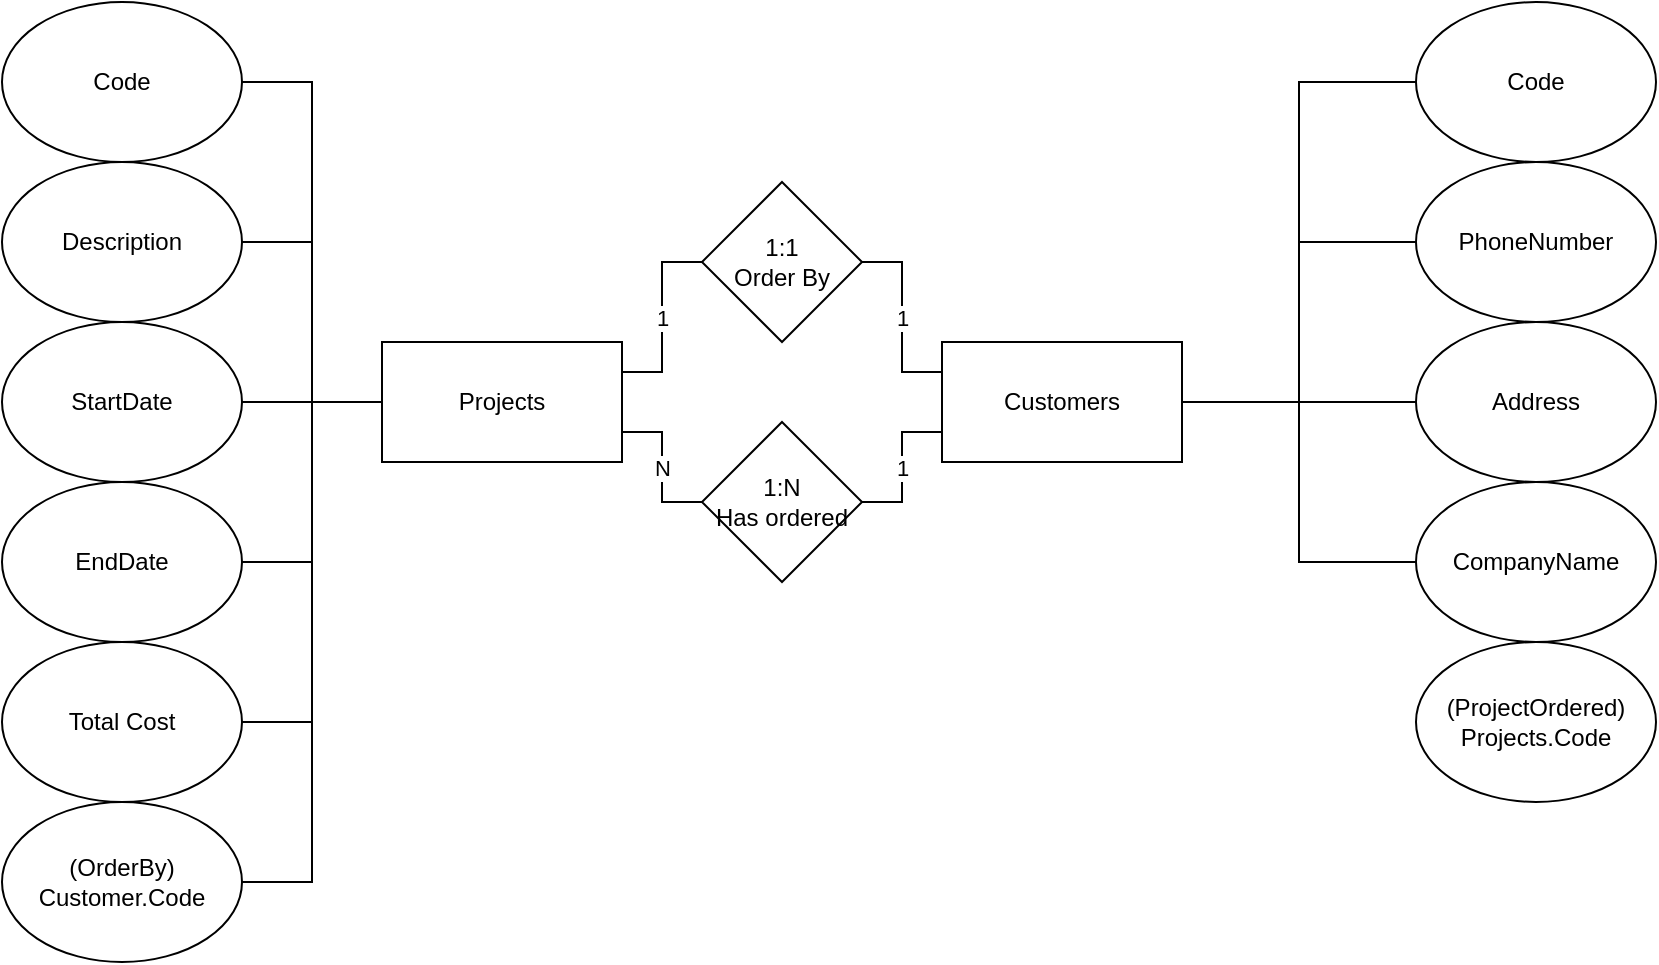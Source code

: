 <mxfile version="20.2.3" type="device"><diagram id="P6o_FHGq_nTLPQES_nC_" name="Página-1"><mxGraphModel dx="1038" dy="689" grid="1" gridSize="10" guides="1" tooltips="1" connect="1" arrows="1" fold="1" page="1" pageScale="1" pageWidth="827" pageHeight="1169" math="0" shadow="0"><root><mxCell id="0"/><mxCell id="1" parent="0"/><mxCell id="BDuT-qUS_fGVuK3And8f-23" value="1" style="edgeStyle=orthogonalEdgeStyle;rounded=0;orthogonalLoop=1;jettySize=auto;html=1;exitX=1;exitY=0.5;exitDx=0;exitDy=0;entryX=0;entryY=0.25;entryDx=0;entryDy=0;endArrow=none;endFill=0;startArrow=none;" edge="1" parent="1" source="BDuT-qUS_fGVuK3And8f-21" target="BDuT-qUS_fGVuK3And8f-12"><mxGeometry relative="1" as="geometry"/></mxCell><mxCell id="BDuT-qUS_fGVuK3And8f-24" value="1" style="edgeStyle=orthogonalEdgeStyle;rounded=0;orthogonalLoop=1;jettySize=auto;html=1;exitX=1;exitY=0.5;exitDx=0;exitDy=0;entryX=0;entryY=0.75;entryDx=0;entryDy=0;endArrow=none;endFill=0;startArrow=none;" edge="1" parent="1" source="BDuT-qUS_fGVuK3And8f-22" target="BDuT-qUS_fGVuK3And8f-12"><mxGeometry relative="1" as="geometry"/></mxCell><mxCell id="BDuT-qUS_fGVuK3And8f-1" value="Projects" style="rounded=0;whiteSpace=wrap;html=1;" vertex="1" parent="1"><mxGeometry x="190" y="250" width="120" height="60" as="geometry"/></mxCell><mxCell id="BDuT-qUS_fGVuK3And8f-7" style="edgeStyle=orthogonalEdgeStyle;rounded=0;orthogonalLoop=1;jettySize=auto;html=1;exitX=1;exitY=0.5;exitDx=0;exitDy=0;entryX=0;entryY=0.5;entryDx=0;entryDy=0;endArrow=none;endFill=0;" edge="1" parent="1" source="BDuT-qUS_fGVuK3And8f-2" target="BDuT-qUS_fGVuK3And8f-1"><mxGeometry relative="1" as="geometry"/></mxCell><mxCell id="BDuT-qUS_fGVuK3And8f-2" value="Code" style="ellipse;whiteSpace=wrap;html=1;" vertex="1" parent="1"><mxGeometry y="80" width="120" height="80" as="geometry"/></mxCell><mxCell id="BDuT-qUS_fGVuK3And8f-8" style="edgeStyle=orthogonalEdgeStyle;rounded=0;orthogonalLoop=1;jettySize=auto;html=1;exitX=1;exitY=0.5;exitDx=0;exitDy=0;entryX=0;entryY=0.5;entryDx=0;entryDy=0;endArrow=none;endFill=0;" edge="1" parent="1" source="BDuT-qUS_fGVuK3And8f-3" target="BDuT-qUS_fGVuK3And8f-1"><mxGeometry relative="1" as="geometry"/></mxCell><mxCell id="BDuT-qUS_fGVuK3And8f-3" value="Description" style="ellipse;whiteSpace=wrap;html=1;" vertex="1" parent="1"><mxGeometry y="160" width="120" height="80" as="geometry"/></mxCell><mxCell id="BDuT-qUS_fGVuK3And8f-11" style="edgeStyle=orthogonalEdgeStyle;rounded=0;orthogonalLoop=1;jettySize=auto;html=1;exitX=1;exitY=0.5;exitDx=0;exitDy=0;entryX=0;entryY=0.5;entryDx=0;entryDy=0;endArrow=none;endFill=0;" edge="1" parent="1" source="BDuT-qUS_fGVuK3And8f-4" target="BDuT-qUS_fGVuK3And8f-1"><mxGeometry relative="1" as="geometry"/></mxCell><mxCell id="BDuT-qUS_fGVuK3And8f-4" value="Total Cost" style="ellipse;whiteSpace=wrap;html=1;" vertex="1" parent="1"><mxGeometry y="400" width="120" height="80" as="geometry"/></mxCell><mxCell id="BDuT-qUS_fGVuK3And8f-9" style="edgeStyle=orthogonalEdgeStyle;rounded=0;orthogonalLoop=1;jettySize=auto;html=1;exitX=1;exitY=0.5;exitDx=0;exitDy=0;entryX=0;entryY=0.5;entryDx=0;entryDy=0;endArrow=none;endFill=0;" edge="1" parent="1" source="BDuT-qUS_fGVuK3And8f-5" target="BDuT-qUS_fGVuK3And8f-1"><mxGeometry relative="1" as="geometry"/></mxCell><mxCell id="BDuT-qUS_fGVuK3And8f-5" value="StartDate" style="ellipse;whiteSpace=wrap;html=1;" vertex="1" parent="1"><mxGeometry y="240" width="120" height="80" as="geometry"/></mxCell><mxCell id="BDuT-qUS_fGVuK3And8f-10" style="edgeStyle=orthogonalEdgeStyle;rounded=0;orthogonalLoop=1;jettySize=auto;html=1;exitX=1;exitY=0.5;exitDx=0;exitDy=0;entryX=0;entryY=0.5;entryDx=0;entryDy=0;endArrow=none;endFill=0;" edge="1" parent="1" source="BDuT-qUS_fGVuK3And8f-6" target="BDuT-qUS_fGVuK3And8f-1"><mxGeometry relative="1" as="geometry"/></mxCell><mxCell id="BDuT-qUS_fGVuK3And8f-6" value="EndDate" style="ellipse;whiteSpace=wrap;html=1;" vertex="1" parent="1"><mxGeometry y="320" width="120" height="80" as="geometry"/></mxCell><mxCell id="BDuT-qUS_fGVuK3And8f-12" value="Customers" style="rounded=0;whiteSpace=wrap;html=1;" vertex="1" parent="1"><mxGeometry x="470" y="250" width="120" height="60" as="geometry"/></mxCell><mxCell id="BDuT-qUS_fGVuK3And8f-17" style="edgeStyle=orthogonalEdgeStyle;rounded=0;orthogonalLoop=1;jettySize=auto;html=1;exitX=0;exitY=0.5;exitDx=0;exitDy=0;entryX=1;entryY=0.5;entryDx=0;entryDy=0;endArrow=none;endFill=0;" edge="1" parent="1" source="BDuT-qUS_fGVuK3And8f-13" target="BDuT-qUS_fGVuK3And8f-12"><mxGeometry relative="1" as="geometry"/></mxCell><mxCell id="BDuT-qUS_fGVuK3And8f-13" value="Code" style="ellipse;whiteSpace=wrap;html=1;" vertex="1" parent="1"><mxGeometry x="707" y="80" width="120" height="80" as="geometry"/></mxCell><mxCell id="BDuT-qUS_fGVuK3And8f-18" style="edgeStyle=orthogonalEdgeStyle;rounded=0;orthogonalLoop=1;jettySize=auto;html=1;exitX=0;exitY=0.5;exitDx=0;exitDy=0;entryX=1;entryY=0.5;entryDx=0;entryDy=0;endArrow=none;endFill=0;" edge="1" parent="1" source="BDuT-qUS_fGVuK3And8f-14" target="BDuT-qUS_fGVuK3And8f-12"><mxGeometry relative="1" as="geometry"/></mxCell><mxCell id="BDuT-qUS_fGVuK3And8f-14" value="PhoneNumber" style="ellipse;whiteSpace=wrap;html=1;" vertex="1" parent="1"><mxGeometry x="707" y="160" width="120" height="80" as="geometry"/></mxCell><mxCell id="BDuT-qUS_fGVuK3And8f-19" style="edgeStyle=orthogonalEdgeStyle;rounded=0;orthogonalLoop=1;jettySize=auto;html=1;exitX=0;exitY=0.5;exitDx=0;exitDy=0;entryX=1;entryY=0.5;entryDx=0;entryDy=0;endArrow=none;endFill=0;" edge="1" parent="1" source="BDuT-qUS_fGVuK3And8f-15" target="BDuT-qUS_fGVuK3And8f-12"><mxGeometry relative="1" as="geometry"/></mxCell><mxCell id="BDuT-qUS_fGVuK3And8f-15" value="Address" style="ellipse;whiteSpace=wrap;html=1;" vertex="1" parent="1"><mxGeometry x="707" y="240" width="120" height="80" as="geometry"/></mxCell><mxCell id="BDuT-qUS_fGVuK3And8f-20" style="edgeStyle=orthogonalEdgeStyle;rounded=0;orthogonalLoop=1;jettySize=auto;html=1;exitX=0;exitY=0.5;exitDx=0;exitDy=0;entryX=1;entryY=0.5;entryDx=0;entryDy=0;endArrow=none;endFill=0;" edge="1" parent="1" source="BDuT-qUS_fGVuK3And8f-16" target="BDuT-qUS_fGVuK3And8f-12"><mxGeometry relative="1" as="geometry"/></mxCell><mxCell id="BDuT-qUS_fGVuK3And8f-16" value="CompanyName" style="ellipse;whiteSpace=wrap;html=1;" vertex="1" parent="1"><mxGeometry x="707" y="320" width="120" height="80" as="geometry"/></mxCell><mxCell id="BDuT-qUS_fGVuK3And8f-26" style="edgeStyle=orthogonalEdgeStyle;rounded=0;orthogonalLoop=1;jettySize=auto;html=1;exitX=1;exitY=0.5;exitDx=0;exitDy=0;entryX=0;entryY=0.5;entryDx=0;entryDy=0;endArrow=none;endFill=0;" edge="1" parent="1" source="BDuT-qUS_fGVuK3And8f-25" target="BDuT-qUS_fGVuK3And8f-1"><mxGeometry relative="1" as="geometry"/></mxCell><mxCell id="BDuT-qUS_fGVuK3And8f-25" value="(OrderBy)&lt;br&gt;Customer.Code" style="ellipse;whiteSpace=wrap;html=1;" vertex="1" parent="1"><mxGeometry y="480" width="120" height="80" as="geometry"/></mxCell><mxCell id="BDuT-qUS_fGVuK3And8f-21" value="1:1&lt;br&gt;Order By" style="rhombus;whiteSpace=wrap;html=1;" vertex="1" parent="1"><mxGeometry x="350" y="170" width="80" height="80" as="geometry"/></mxCell><mxCell id="BDuT-qUS_fGVuK3And8f-28" value="1" style="edgeStyle=orthogonalEdgeStyle;rounded=0;orthogonalLoop=1;jettySize=auto;html=1;exitX=1;exitY=0.25;exitDx=0;exitDy=0;entryX=0;entryY=0.5;entryDx=0;entryDy=0;endArrow=none;endFill=0;" edge="1" parent="1" source="BDuT-qUS_fGVuK3And8f-1" target="BDuT-qUS_fGVuK3And8f-21"><mxGeometry relative="1" as="geometry"><mxPoint x="310" y="265" as="sourcePoint"/><mxPoint x="470" y="265" as="targetPoint"/></mxGeometry></mxCell><mxCell id="BDuT-qUS_fGVuK3And8f-22" value="1:N&lt;br&gt;Has ordered" style="rhombus;whiteSpace=wrap;html=1;" vertex="1" parent="1"><mxGeometry x="350" y="290" width="80" height="80" as="geometry"/></mxCell><mxCell id="BDuT-qUS_fGVuK3And8f-29" value="N" style="edgeStyle=orthogonalEdgeStyle;rounded=0;orthogonalLoop=1;jettySize=auto;html=1;exitX=1;exitY=0.75;exitDx=0;exitDy=0;entryX=0;entryY=0.5;entryDx=0;entryDy=0;endArrow=none;endFill=0;" edge="1" parent="1" source="BDuT-qUS_fGVuK3And8f-1" target="BDuT-qUS_fGVuK3And8f-22"><mxGeometry relative="1" as="geometry"><mxPoint x="310" y="295" as="sourcePoint"/><mxPoint x="470" y="295" as="targetPoint"/></mxGeometry></mxCell><mxCell id="BDuT-qUS_fGVuK3And8f-30" value="(ProjectOrdered)&lt;br&gt;Projects.Code" style="ellipse;whiteSpace=wrap;html=1;" vertex="1" parent="1"><mxGeometry x="707" y="400" width="120" height="80" as="geometry"/></mxCell></root></mxGraphModel></diagram></mxfile>